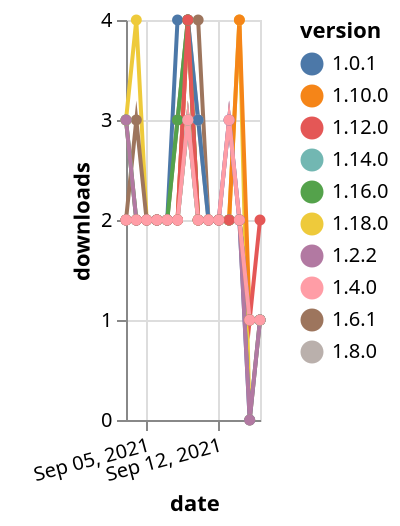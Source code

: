 {"$schema": "https://vega.github.io/schema/vega-lite/v5.json", "description": "A simple bar chart with embedded data.", "data": {"values": [{"date": "2021-09-03", "total": 225, "delta": 3, "version": "1.18.0"}, {"date": "2021-09-04", "total": 229, "delta": 4, "version": "1.18.0"}, {"date": "2021-09-05", "total": 231, "delta": 2, "version": "1.18.0"}, {"date": "2021-09-06", "total": 233, "delta": 2, "version": "1.18.0"}, {"date": "2021-09-07", "total": 235, "delta": 2, "version": "1.18.0"}, {"date": "2021-09-08", "total": 237, "delta": 2, "version": "1.18.0"}, {"date": "2021-09-09", "total": 240, "delta": 3, "version": "1.18.0"}, {"date": "2021-09-10", "total": 242, "delta": 2, "version": "1.18.0"}, {"date": "2021-09-11", "total": 244, "delta": 2, "version": "1.18.0"}, {"date": "2021-09-12", "total": 246, "delta": 2, "version": "1.18.0"}, {"date": "2021-09-13", "total": 248, "delta": 2, "version": "1.18.0"}, {"date": "2021-09-14", "total": 252, "delta": 4, "version": "1.18.0"}, {"date": "2021-09-15", "total": 252, "delta": 0, "version": "1.18.0"}, {"date": "2021-09-16", "total": 253, "delta": 1, "version": "1.18.0"}, {"date": "2021-09-03", "total": 2489, "delta": 2, "version": "1.6.1"}, {"date": "2021-09-04", "total": 2492, "delta": 3, "version": "1.6.1"}, {"date": "2021-09-05", "total": 2494, "delta": 2, "version": "1.6.1"}, {"date": "2021-09-06", "total": 2496, "delta": 2, "version": "1.6.1"}, {"date": "2021-09-07", "total": 2498, "delta": 2, "version": "1.6.1"}, {"date": "2021-09-08", "total": 2501, "delta": 3, "version": "1.6.1"}, {"date": "2021-09-09", "total": 2505, "delta": 4, "version": "1.6.1"}, {"date": "2021-09-10", "total": 2509, "delta": 4, "version": "1.6.1"}, {"date": "2021-09-11", "total": 2511, "delta": 2, "version": "1.6.1"}, {"date": "2021-09-12", "total": 2513, "delta": 2, "version": "1.6.1"}, {"date": "2021-09-13", "total": 2515, "delta": 2, "version": "1.6.1"}, {"date": "2021-09-14", "total": 2517, "delta": 2, "version": "1.6.1"}, {"date": "2021-09-15", "total": 2518, "delta": 1, "version": "1.6.1"}, {"date": "2021-09-16", "total": 2519, "delta": 1, "version": "1.6.1"}, {"date": "2021-09-03", "total": 2084, "delta": 3, "version": "1.8.0"}, {"date": "2021-09-04", "total": 2086, "delta": 2, "version": "1.8.0"}, {"date": "2021-09-05", "total": 2088, "delta": 2, "version": "1.8.0"}, {"date": "2021-09-06", "total": 2090, "delta": 2, "version": "1.8.0"}, {"date": "2021-09-07", "total": 2092, "delta": 2, "version": "1.8.0"}, {"date": "2021-09-08", "total": 2094, "delta": 2, "version": "1.8.0"}, {"date": "2021-09-09", "total": 2098, "delta": 4, "version": "1.8.0"}, {"date": "2021-09-10", "total": 2101, "delta": 3, "version": "1.8.0"}, {"date": "2021-09-11", "total": 2103, "delta": 2, "version": "1.8.0"}, {"date": "2021-09-12", "total": 2105, "delta": 2, "version": "1.8.0"}, {"date": "2021-09-13", "total": 2107, "delta": 2, "version": "1.8.0"}, {"date": "2021-09-14", "total": 2109, "delta": 2, "version": "1.8.0"}, {"date": "2021-09-15", "total": 2110, "delta": 1, "version": "1.8.0"}, {"date": "2021-09-16", "total": 2111, "delta": 1, "version": "1.8.0"}, {"date": "2021-09-03", "total": 1640, "delta": 2, "version": "1.10.0"}, {"date": "2021-09-04", "total": 1642, "delta": 2, "version": "1.10.0"}, {"date": "2021-09-05", "total": 1644, "delta": 2, "version": "1.10.0"}, {"date": "2021-09-06", "total": 1646, "delta": 2, "version": "1.10.0"}, {"date": "2021-09-07", "total": 1648, "delta": 2, "version": "1.10.0"}, {"date": "2021-09-08", "total": 1650, "delta": 2, "version": "1.10.0"}, {"date": "2021-09-09", "total": 1654, "delta": 4, "version": "1.10.0"}, {"date": "2021-09-10", "total": 1656, "delta": 2, "version": "1.10.0"}, {"date": "2021-09-11", "total": 1658, "delta": 2, "version": "1.10.0"}, {"date": "2021-09-12", "total": 1660, "delta": 2, "version": "1.10.0"}, {"date": "2021-09-13", "total": 1662, "delta": 2, "version": "1.10.0"}, {"date": "2021-09-14", "total": 1666, "delta": 4, "version": "1.10.0"}, {"date": "2021-09-15", "total": 1667, "delta": 1, "version": "1.10.0"}, {"date": "2021-09-16", "total": 1668, "delta": 1, "version": "1.10.0"}, {"date": "2021-09-03", "total": 3087, "delta": 2, "version": "1.0.1"}, {"date": "2021-09-04", "total": 3089, "delta": 2, "version": "1.0.1"}, {"date": "2021-09-05", "total": 3091, "delta": 2, "version": "1.0.1"}, {"date": "2021-09-06", "total": 3093, "delta": 2, "version": "1.0.1"}, {"date": "2021-09-07", "total": 3095, "delta": 2, "version": "1.0.1"}, {"date": "2021-09-08", "total": 3099, "delta": 4, "version": "1.0.1"}, {"date": "2021-09-09", "total": 3103, "delta": 4, "version": "1.0.1"}, {"date": "2021-09-10", "total": 3106, "delta": 3, "version": "1.0.1"}, {"date": "2021-09-11", "total": 3108, "delta": 2, "version": "1.0.1"}, {"date": "2021-09-12", "total": 3110, "delta": 2, "version": "1.0.1"}, {"date": "2021-09-13", "total": 3113, "delta": 3, "version": "1.0.1"}, {"date": "2021-09-14", "total": 3115, "delta": 2, "version": "1.0.1"}, {"date": "2021-09-15", "total": 3115, "delta": 0, "version": "1.0.1"}, {"date": "2021-09-16", "total": 3116, "delta": 1, "version": "1.0.1"}, {"date": "2021-09-03", "total": 855, "delta": 3, "version": "1.16.0"}, {"date": "2021-09-04", "total": 857, "delta": 2, "version": "1.16.0"}, {"date": "2021-09-05", "total": 859, "delta": 2, "version": "1.16.0"}, {"date": "2021-09-06", "total": 861, "delta": 2, "version": "1.16.0"}, {"date": "2021-09-07", "total": 863, "delta": 2, "version": "1.16.0"}, {"date": "2021-09-08", "total": 866, "delta": 3, "version": "1.16.0"}, {"date": "2021-09-09", "total": 870, "delta": 4, "version": "1.16.0"}, {"date": "2021-09-10", "total": 872, "delta": 2, "version": "1.16.0"}, {"date": "2021-09-11", "total": 874, "delta": 2, "version": "1.16.0"}, {"date": "2021-09-12", "total": 876, "delta": 2, "version": "1.16.0"}, {"date": "2021-09-13", "total": 878, "delta": 2, "version": "1.16.0"}, {"date": "2021-09-14", "total": 880, "delta": 2, "version": "1.16.0"}, {"date": "2021-09-15", "total": 881, "delta": 1, "version": "1.16.0"}, {"date": "2021-09-16", "total": 882, "delta": 1, "version": "1.16.0"}, {"date": "2021-09-03", "total": 2633, "delta": 3, "version": "1.2.2"}, {"date": "2021-09-04", "total": 2635, "delta": 2, "version": "1.2.2"}, {"date": "2021-09-05", "total": 2637, "delta": 2, "version": "1.2.2"}, {"date": "2021-09-06", "total": 2639, "delta": 2, "version": "1.2.2"}, {"date": "2021-09-07", "total": 2641, "delta": 2, "version": "1.2.2"}, {"date": "2021-09-08", "total": 2643, "delta": 2, "version": "1.2.2"}, {"date": "2021-09-09", "total": 2646, "delta": 3, "version": "1.2.2"}, {"date": "2021-09-10", "total": 2648, "delta": 2, "version": "1.2.2"}, {"date": "2021-09-11", "total": 2650, "delta": 2, "version": "1.2.2"}, {"date": "2021-09-12", "total": 2652, "delta": 2, "version": "1.2.2"}, {"date": "2021-09-13", "total": 2655, "delta": 3, "version": "1.2.2"}, {"date": "2021-09-14", "total": 2657, "delta": 2, "version": "1.2.2"}, {"date": "2021-09-15", "total": 2657, "delta": 0, "version": "1.2.2"}, {"date": "2021-09-16", "total": 2658, "delta": 1, "version": "1.2.2"}, {"date": "2021-09-03", "total": 1009, "delta": 2, "version": "1.14.0"}, {"date": "2021-09-04", "total": 1011, "delta": 2, "version": "1.14.0"}, {"date": "2021-09-05", "total": 1013, "delta": 2, "version": "1.14.0"}, {"date": "2021-09-06", "total": 1015, "delta": 2, "version": "1.14.0"}, {"date": "2021-09-07", "total": 1017, "delta": 2, "version": "1.14.0"}, {"date": "2021-09-08", "total": 1019, "delta": 2, "version": "1.14.0"}, {"date": "2021-09-09", "total": 1022, "delta": 3, "version": "1.14.0"}, {"date": "2021-09-10", "total": 1024, "delta": 2, "version": "1.14.0"}, {"date": "2021-09-11", "total": 1026, "delta": 2, "version": "1.14.0"}, {"date": "2021-09-12", "total": 1028, "delta": 2, "version": "1.14.0"}, {"date": "2021-09-13", "total": 1030, "delta": 2, "version": "1.14.0"}, {"date": "2021-09-14", "total": 1032, "delta": 2, "version": "1.14.0"}, {"date": "2021-09-15", "total": 1033, "delta": 1, "version": "1.14.0"}, {"date": "2021-09-16", "total": 1034, "delta": 1, "version": "1.14.0"}, {"date": "2021-09-03", "total": 1498, "delta": 2, "version": "1.12.0"}, {"date": "2021-09-04", "total": 1500, "delta": 2, "version": "1.12.0"}, {"date": "2021-09-05", "total": 1502, "delta": 2, "version": "1.12.0"}, {"date": "2021-09-06", "total": 1504, "delta": 2, "version": "1.12.0"}, {"date": "2021-09-07", "total": 1506, "delta": 2, "version": "1.12.0"}, {"date": "2021-09-08", "total": 1508, "delta": 2, "version": "1.12.0"}, {"date": "2021-09-09", "total": 1512, "delta": 4, "version": "1.12.0"}, {"date": "2021-09-10", "total": 1514, "delta": 2, "version": "1.12.0"}, {"date": "2021-09-11", "total": 1516, "delta": 2, "version": "1.12.0"}, {"date": "2021-09-12", "total": 1518, "delta": 2, "version": "1.12.0"}, {"date": "2021-09-13", "total": 1520, "delta": 2, "version": "1.12.0"}, {"date": "2021-09-14", "total": 1522, "delta": 2, "version": "1.12.0"}, {"date": "2021-09-15", "total": 1523, "delta": 1, "version": "1.12.0"}, {"date": "2021-09-16", "total": 1525, "delta": 2, "version": "1.12.0"}, {"date": "2021-09-03", "total": 2594, "delta": 2, "version": "1.4.0"}, {"date": "2021-09-04", "total": 2596, "delta": 2, "version": "1.4.0"}, {"date": "2021-09-05", "total": 2598, "delta": 2, "version": "1.4.0"}, {"date": "2021-09-06", "total": 2600, "delta": 2, "version": "1.4.0"}, {"date": "2021-09-07", "total": 2602, "delta": 2, "version": "1.4.0"}, {"date": "2021-09-08", "total": 2604, "delta": 2, "version": "1.4.0"}, {"date": "2021-09-09", "total": 2607, "delta": 3, "version": "1.4.0"}, {"date": "2021-09-10", "total": 2609, "delta": 2, "version": "1.4.0"}, {"date": "2021-09-11", "total": 2611, "delta": 2, "version": "1.4.0"}, {"date": "2021-09-12", "total": 2613, "delta": 2, "version": "1.4.0"}, {"date": "2021-09-13", "total": 2616, "delta": 3, "version": "1.4.0"}, {"date": "2021-09-14", "total": 2618, "delta": 2, "version": "1.4.0"}, {"date": "2021-09-15", "total": 2619, "delta": 1, "version": "1.4.0"}, {"date": "2021-09-16", "total": 2620, "delta": 1, "version": "1.4.0"}]}, "width": "container", "mark": {"type": "line", "point": {"filled": true}}, "encoding": {"x": {"field": "date", "type": "temporal", "timeUnit": "yearmonthdate", "title": "date", "axis": {"labelAngle": -15}}, "y": {"field": "delta", "type": "quantitative", "title": "downloads"}, "color": {"field": "version", "type": "nominal"}, "tooltip": {"field": "delta"}}}